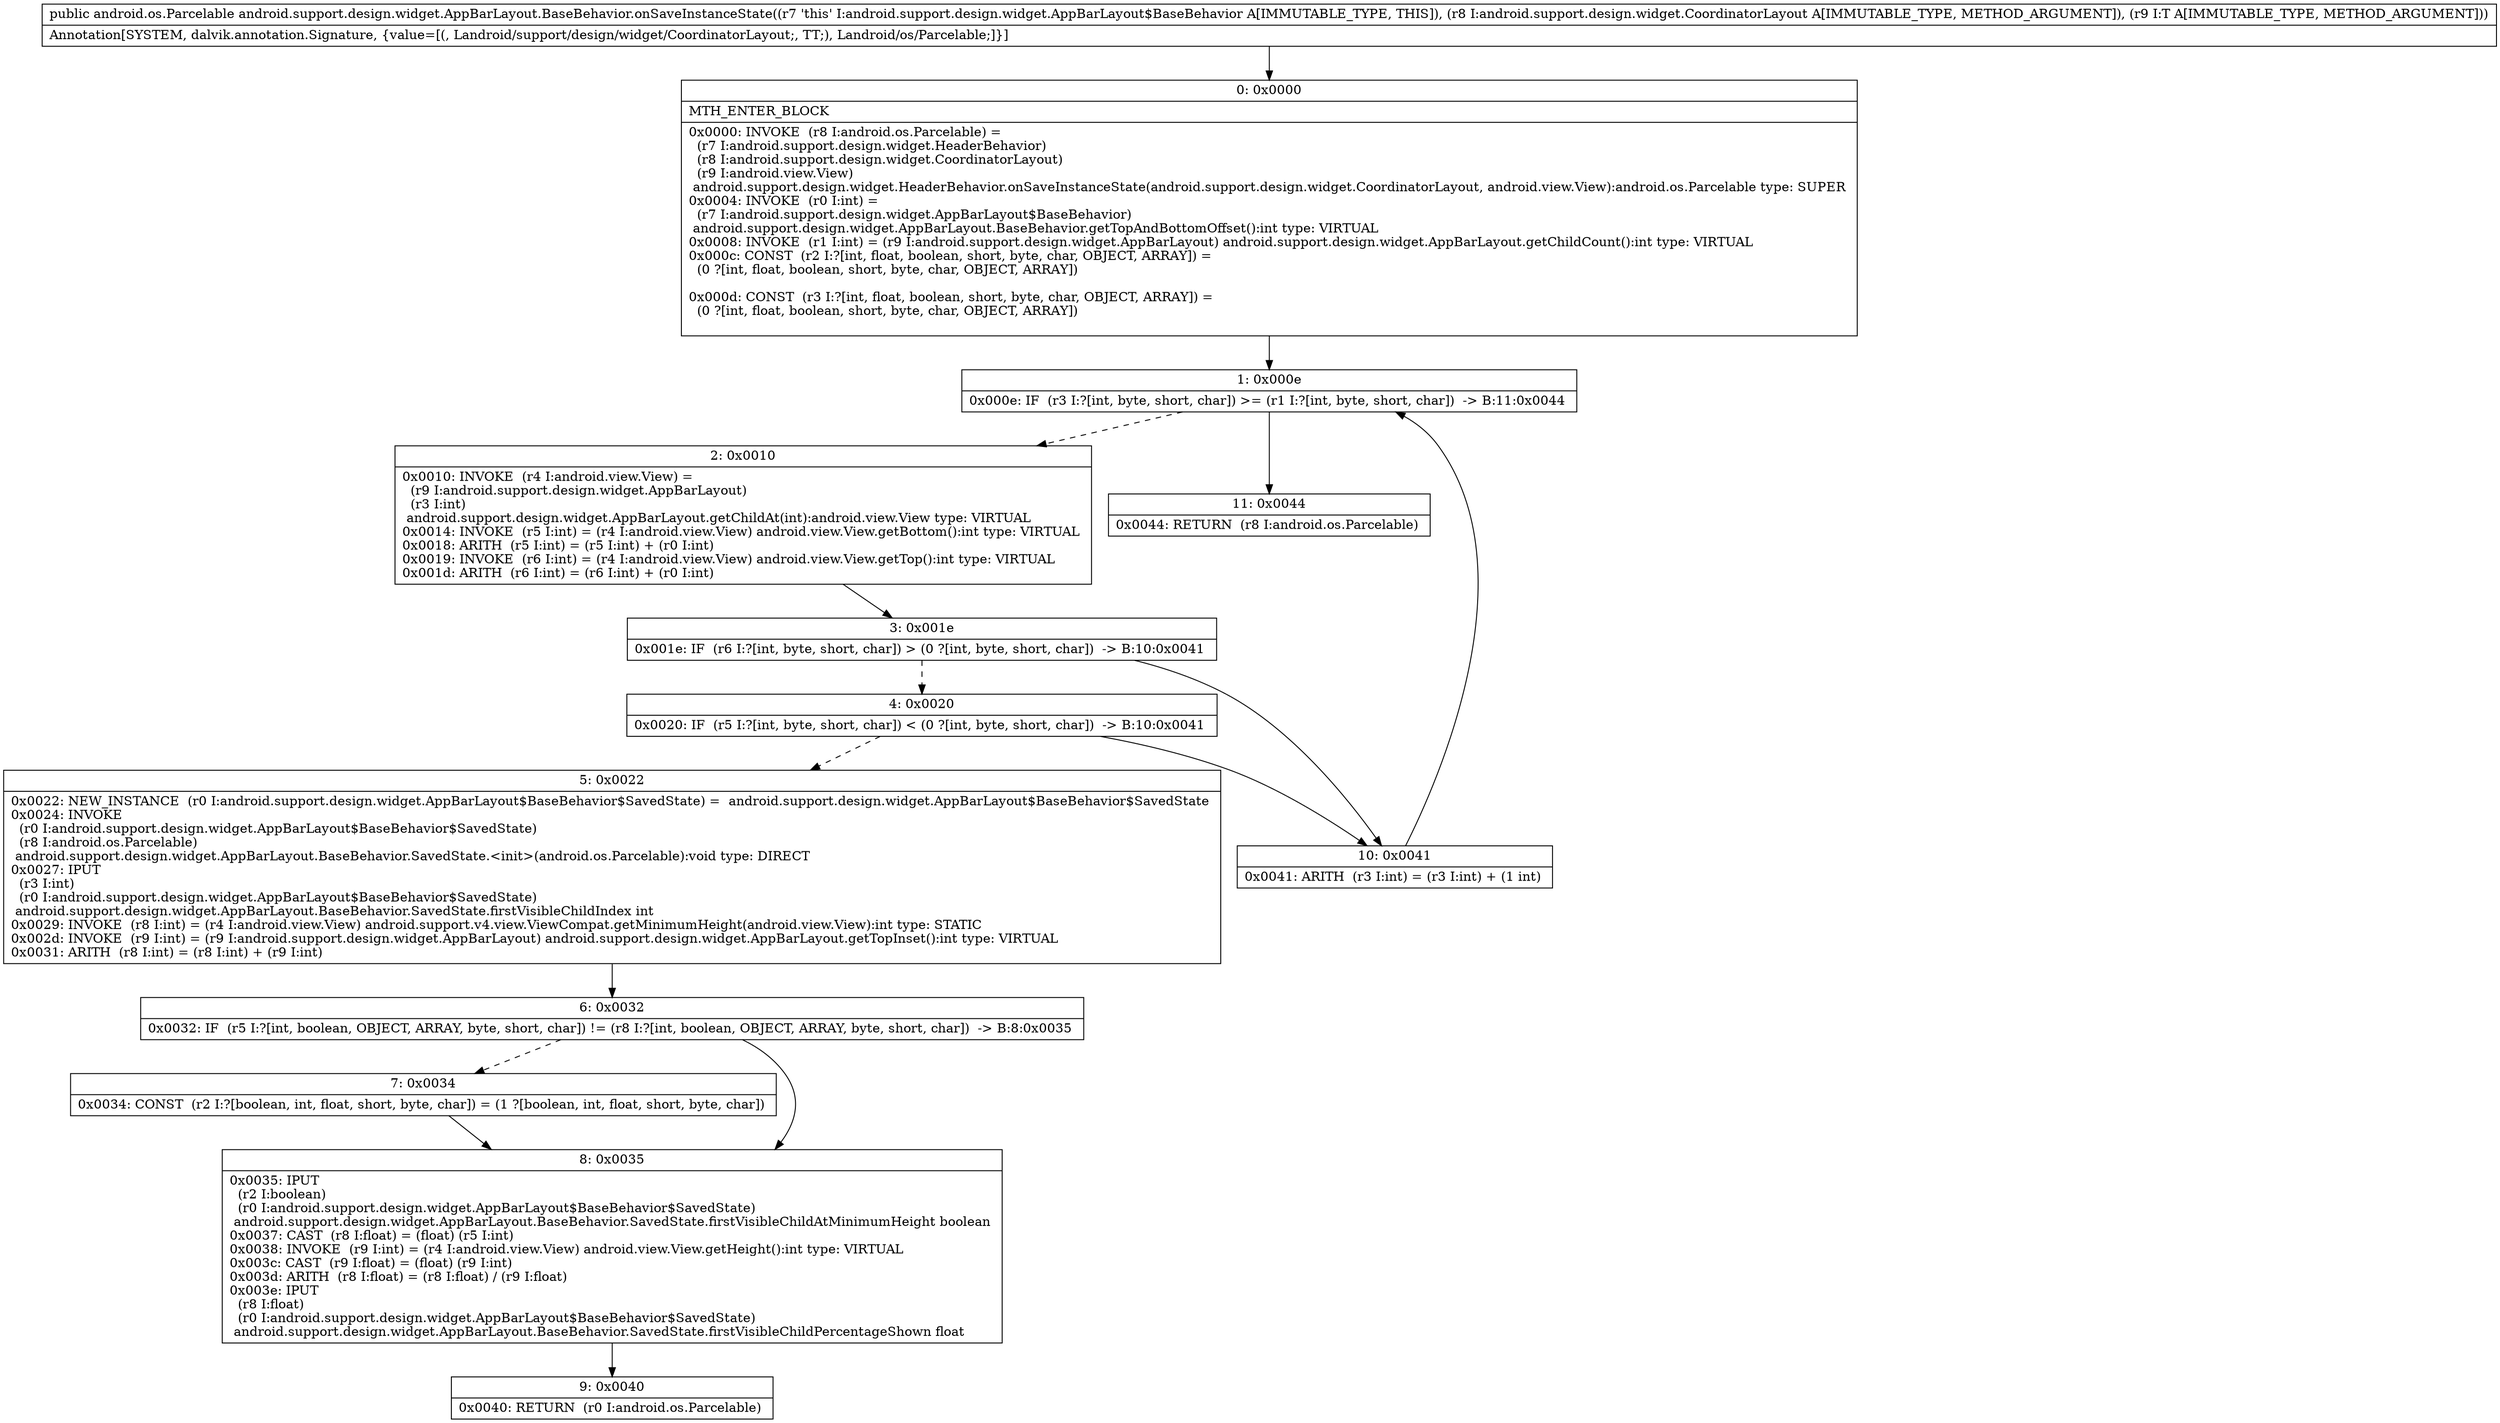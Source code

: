digraph "CFG forandroid.support.design.widget.AppBarLayout.BaseBehavior.onSaveInstanceState(Landroid\/support\/design\/widget\/CoordinatorLayout;Landroid\/support\/design\/widget\/AppBarLayout;)Landroid\/os\/Parcelable;" {
Node_0 [shape=record,label="{0\:\ 0x0000|MTH_ENTER_BLOCK\l|0x0000: INVOKE  (r8 I:android.os.Parcelable) = \l  (r7 I:android.support.design.widget.HeaderBehavior)\l  (r8 I:android.support.design.widget.CoordinatorLayout)\l  (r9 I:android.view.View)\l android.support.design.widget.HeaderBehavior.onSaveInstanceState(android.support.design.widget.CoordinatorLayout, android.view.View):android.os.Parcelable type: SUPER \l0x0004: INVOKE  (r0 I:int) = \l  (r7 I:android.support.design.widget.AppBarLayout$BaseBehavior)\l android.support.design.widget.AppBarLayout.BaseBehavior.getTopAndBottomOffset():int type: VIRTUAL \l0x0008: INVOKE  (r1 I:int) = (r9 I:android.support.design.widget.AppBarLayout) android.support.design.widget.AppBarLayout.getChildCount():int type: VIRTUAL \l0x000c: CONST  (r2 I:?[int, float, boolean, short, byte, char, OBJECT, ARRAY]) = \l  (0 ?[int, float, boolean, short, byte, char, OBJECT, ARRAY])\l \l0x000d: CONST  (r3 I:?[int, float, boolean, short, byte, char, OBJECT, ARRAY]) = \l  (0 ?[int, float, boolean, short, byte, char, OBJECT, ARRAY])\l \l}"];
Node_1 [shape=record,label="{1\:\ 0x000e|0x000e: IF  (r3 I:?[int, byte, short, char]) \>= (r1 I:?[int, byte, short, char])  \-\> B:11:0x0044 \l}"];
Node_2 [shape=record,label="{2\:\ 0x0010|0x0010: INVOKE  (r4 I:android.view.View) = \l  (r9 I:android.support.design.widget.AppBarLayout)\l  (r3 I:int)\l android.support.design.widget.AppBarLayout.getChildAt(int):android.view.View type: VIRTUAL \l0x0014: INVOKE  (r5 I:int) = (r4 I:android.view.View) android.view.View.getBottom():int type: VIRTUAL \l0x0018: ARITH  (r5 I:int) = (r5 I:int) + (r0 I:int) \l0x0019: INVOKE  (r6 I:int) = (r4 I:android.view.View) android.view.View.getTop():int type: VIRTUAL \l0x001d: ARITH  (r6 I:int) = (r6 I:int) + (r0 I:int) \l}"];
Node_3 [shape=record,label="{3\:\ 0x001e|0x001e: IF  (r6 I:?[int, byte, short, char]) \> (0 ?[int, byte, short, char])  \-\> B:10:0x0041 \l}"];
Node_4 [shape=record,label="{4\:\ 0x0020|0x0020: IF  (r5 I:?[int, byte, short, char]) \< (0 ?[int, byte, short, char])  \-\> B:10:0x0041 \l}"];
Node_5 [shape=record,label="{5\:\ 0x0022|0x0022: NEW_INSTANCE  (r0 I:android.support.design.widget.AppBarLayout$BaseBehavior$SavedState) =  android.support.design.widget.AppBarLayout$BaseBehavior$SavedState \l0x0024: INVOKE  \l  (r0 I:android.support.design.widget.AppBarLayout$BaseBehavior$SavedState)\l  (r8 I:android.os.Parcelable)\l android.support.design.widget.AppBarLayout.BaseBehavior.SavedState.\<init\>(android.os.Parcelable):void type: DIRECT \l0x0027: IPUT  \l  (r3 I:int)\l  (r0 I:android.support.design.widget.AppBarLayout$BaseBehavior$SavedState)\l android.support.design.widget.AppBarLayout.BaseBehavior.SavedState.firstVisibleChildIndex int \l0x0029: INVOKE  (r8 I:int) = (r4 I:android.view.View) android.support.v4.view.ViewCompat.getMinimumHeight(android.view.View):int type: STATIC \l0x002d: INVOKE  (r9 I:int) = (r9 I:android.support.design.widget.AppBarLayout) android.support.design.widget.AppBarLayout.getTopInset():int type: VIRTUAL \l0x0031: ARITH  (r8 I:int) = (r8 I:int) + (r9 I:int) \l}"];
Node_6 [shape=record,label="{6\:\ 0x0032|0x0032: IF  (r5 I:?[int, boolean, OBJECT, ARRAY, byte, short, char]) != (r8 I:?[int, boolean, OBJECT, ARRAY, byte, short, char])  \-\> B:8:0x0035 \l}"];
Node_7 [shape=record,label="{7\:\ 0x0034|0x0034: CONST  (r2 I:?[boolean, int, float, short, byte, char]) = (1 ?[boolean, int, float, short, byte, char]) \l}"];
Node_8 [shape=record,label="{8\:\ 0x0035|0x0035: IPUT  \l  (r2 I:boolean)\l  (r0 I:android.support.design.widget.AppBarLayout$BaseBehavior$SavedState)\l android.support.design.widget.AppBarLayout.BaseBehavior.SavedState.firstVisibleChildAtMinimumHeight boolean \l0x0037: CAST  (r8 I:float) = (float) (r5 I:int) \l0x0038: INVOKE  (r9 I:int) = (r4 I:android.view.View) android.view.View.getHeight():int type: VIRTUAL \l0x003c: CAST  (r9 I:float) = (float) (r9 I:int) \l0x003d: ARITH  (r8 I:float) = (r8 I:float) \/ (r9 I:float) \l0x003e: IPUT  \l  (r8 I:float)\l  (r0 I:android.support.design.widget.AppBarLayout$BaseBehavior$SavedState)\l android.support.design.widget.AppBarLayout.BaseBehavior.SavedState.firstVisibleChildPercentageShown float \l}"];
Node_9 [shape=record,label="{9\:\ 0x0040|0x0040: RETURN  (r0 I:android.os.Parcelable) \l}"];
Node_10 [shape=record,label="{10\:\ 0x0041|0x0041: ARITH  (r3 I:int) = (r3 I:int) + (1 int) \l}"];
Node_11 [shape=record,label="{11\:\ 0x0044|0x0044: RETURN  (r8 I:android.os.Parcelable) \l}"];
MethodNode[shape=record,label="{public android.os.Parcelable android.support.design.widget.AppBarLayout.BaseBehavior.onSaveInstanceState((r7 'this' I:android.support.design.widget.AppBarLayout$BaseBehavior A[IMMUTABLE_TYPE, THIS]), (r8 I:android.support.design.widget.CoordinatorLayout A[IMMUTABLE_TYPE, METHOD_ARGUMENT]), (r9 I:T A[IMMUTABLE_TYPE, METHOD_ARGUMENT]))  | Annotation[SYSTEM, dalvik.annotation.Signature, \{value=[(, Landroid\/support\/design\/widget\/CoordinatorLayout;, TT;), Landroid\/os\/Parcelable;]\}]\l}"];
MethodNode -> Node_0;
Node_0 -> Node_1;
Node_1 -> Node_2[style=dashed];
Node_1 -> Node_11;
Node_2 -> Node_3;
Node_3 -> Node_4[style=dashed];
Node_3 -> Node_10;
Node_4 -> Node_5[style=dashed];
Node_4 -> Node_10;
Node_5 -> Node_6;
Node_6 -> Node_7[style=dashed];
Node_6 -> Node_8;
Node_7 -> Node_8;
Node_8 -> Node_9;
Node_10 -> Node_1;
}

